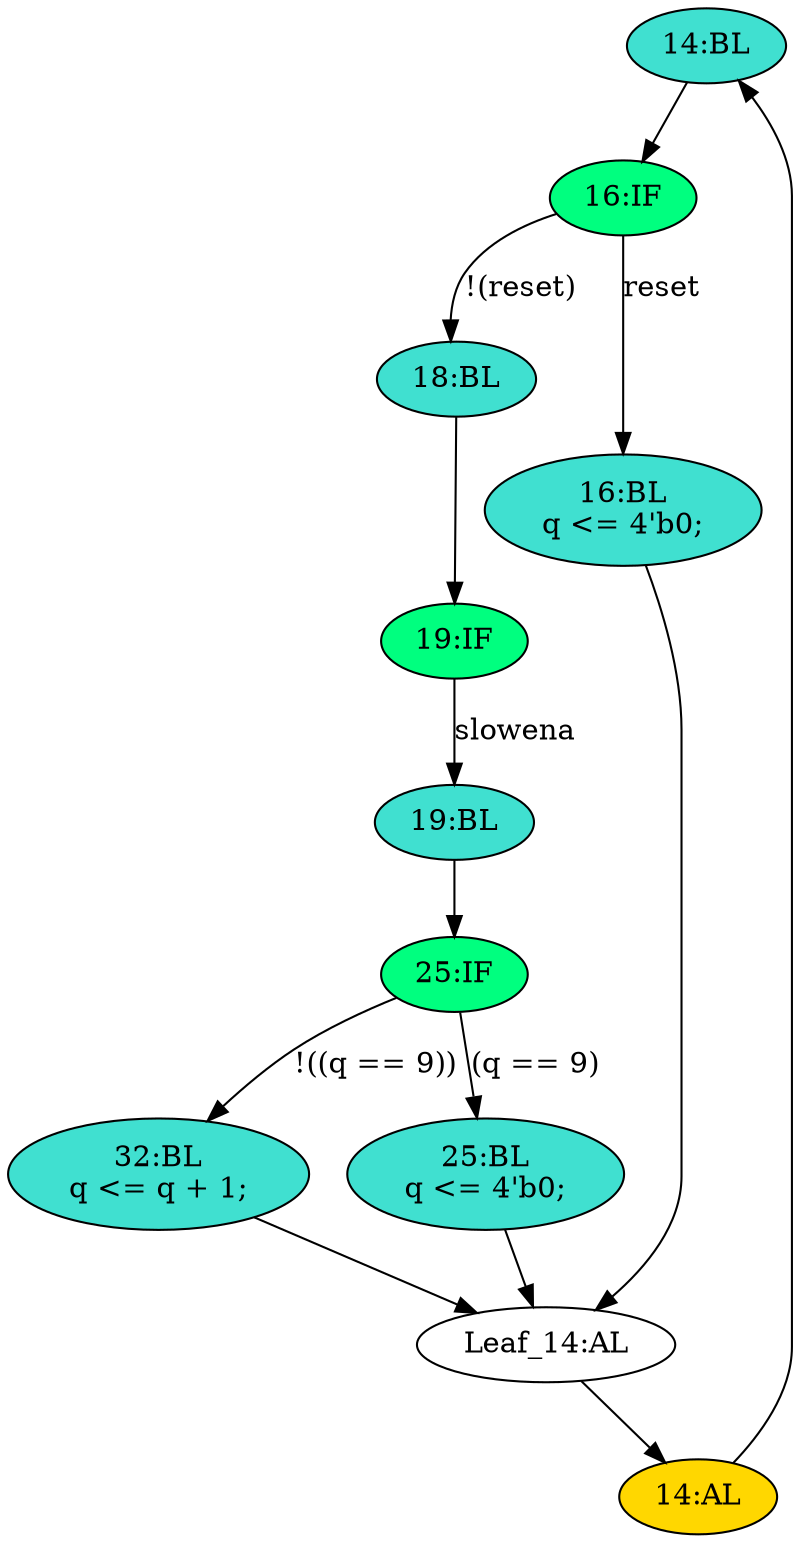 strict digraph "compose( ,  )" {
	node [label="\N"];
	"14:BL"	[ast="<pyverilog.vparser.ast.Block object at 0x7fa0cbab5690>",
		fillcolor=turquoise,
		label="14:BL",
		statements="[]",
		style=filled,
		typ=Block];
	"16:IF"	[ast="<pyverilog.vparser.ast.IfStatement object at 0x7fa0cb796bd0>",
		fillcolor=springgreen,
		label="16:IF",
		statements="[]",
		style=filled,
		typ=IfStatement];
	"14:BL" -> "16:IF"	[cond="[]",
		lineno=None];
	"19:IF"	[ast="<pyverilog.vparser.ast.IfStatement object at 0x7fa0cb7e33d0>",
		fillcolor=springgreen,
		label="19:IF",
		statements="[]",
		style=filled,
		typ=IfStatement];
	"19:BL"	[ast="<pyverilog.vparser.ast.Block object at 0x7fa0cb7e3e10>",
		fillcolor=turquoise,
		label="19:BL",
		statements="[]",
		style=filled,
		typ=Block];
	"19:IF" -> "19:BL"	[cond="['slowena']",
		label=slowena,
		lineno=19];
	"14:AL"	[ast="<pyverilog.vparser.ast.Always object at 0x7fa0cb783fd0>",
		clk_sens=True,
		fillcolor=gold,
		label="14:AL",
		sens="['clk']",
		statements="[]",
		style=filled,
		typ=Always,
		use_var="['reset', 'q', 'slowena']"];
	"14:AL" -> "14:BL"	[cond="[]",
		lineno=None];
	"18:BL"	[ast="<pyverilog.vparser.ast.Block object at 0x7fa0cb7e3110>",
		fillcolor=turquoise,
		label="18:BL",
		statements="[]",
		style=filled,
		typ=Block];
	"18:BL" -> "19:IF"	[cond="[]",
		lineno=None];
	"25:IF"	[ast="<pyverilog.vparser.ast.IfStatement object at 0x7fa0cb7f1450>",
		fillcolor=springgreen,
		label="25:IF",
		statements="[]",
		style=filled,
		typ=IfStatement];
	"32:BL"	[ast="<pyverilog.vparser.ast.Block object at 0x7fa0cb7f1550>",
		fillcolor=turquoise,
		label="32:BL
q <= q + 1;",
		statements="[<pyverilog.vparser.ast.NonblockingSubstitution object at 0x7fa0cb7fd4d0>]",
		style=filled,
		typ=Block];
	"25:IF" -> "32:BL"	[cond="['q']",
		label="!((q == 9))",
		lineno=25];
	"25:BL"	[ast="<pyverilog.vparser.ast.Block object at 0x7fa0cb78ecd0>",
		fillcolor=turquoise,
		label="25:BL
q <= 4'b0;",
		statements="[<pyverilog.vparser.ast.NonblockingSubstitution object at 0x7fa0cb7f1150>]",
		style=filled,
		typ=Block];
	"25:IF" -> "25:BL"	[cond="['q']",
		label="(q == 9)",
		lineno=25];
	"16:IF" -> "18:BL"	[cond="['reset']",
		label="!(reset)",
		lineno=16];
	"16:BL"	[ast="<pyverilog.vparser.ast.Block object at 0x7fa0cbab5e10>",
		fillcolor=turquoise,
		label="16:BL
q <= 4'b0;",
		statements="[<pyverilog.vparser.ast.NonblockingSubstitution object at 0x7fa0cb796810>]",
		style=filled,
		typ=Block];
	"16:IF" -> "16:BL"	[cond="['reset']",
		label=reset,
		lineno=16];
	"19:BL" -> "25:IF"	[cond="[]",
		lineno=None];
	"Leaf_14:AL"	[def_var="['q']",
		label="Leaf_14:AL"];
	"32:BL" -> "Leaf_14:AL"	[cond="[]",
		lineno=None];
	"25:BL" -> "Leaf_14:AL"	[cond="[]",
		lineno=None];
	"Leaf_14:AL" -> "14:AL";
	"16:BL" -> "Leaf_14:AL"	[cond="[]",
		lineno=None];
}
